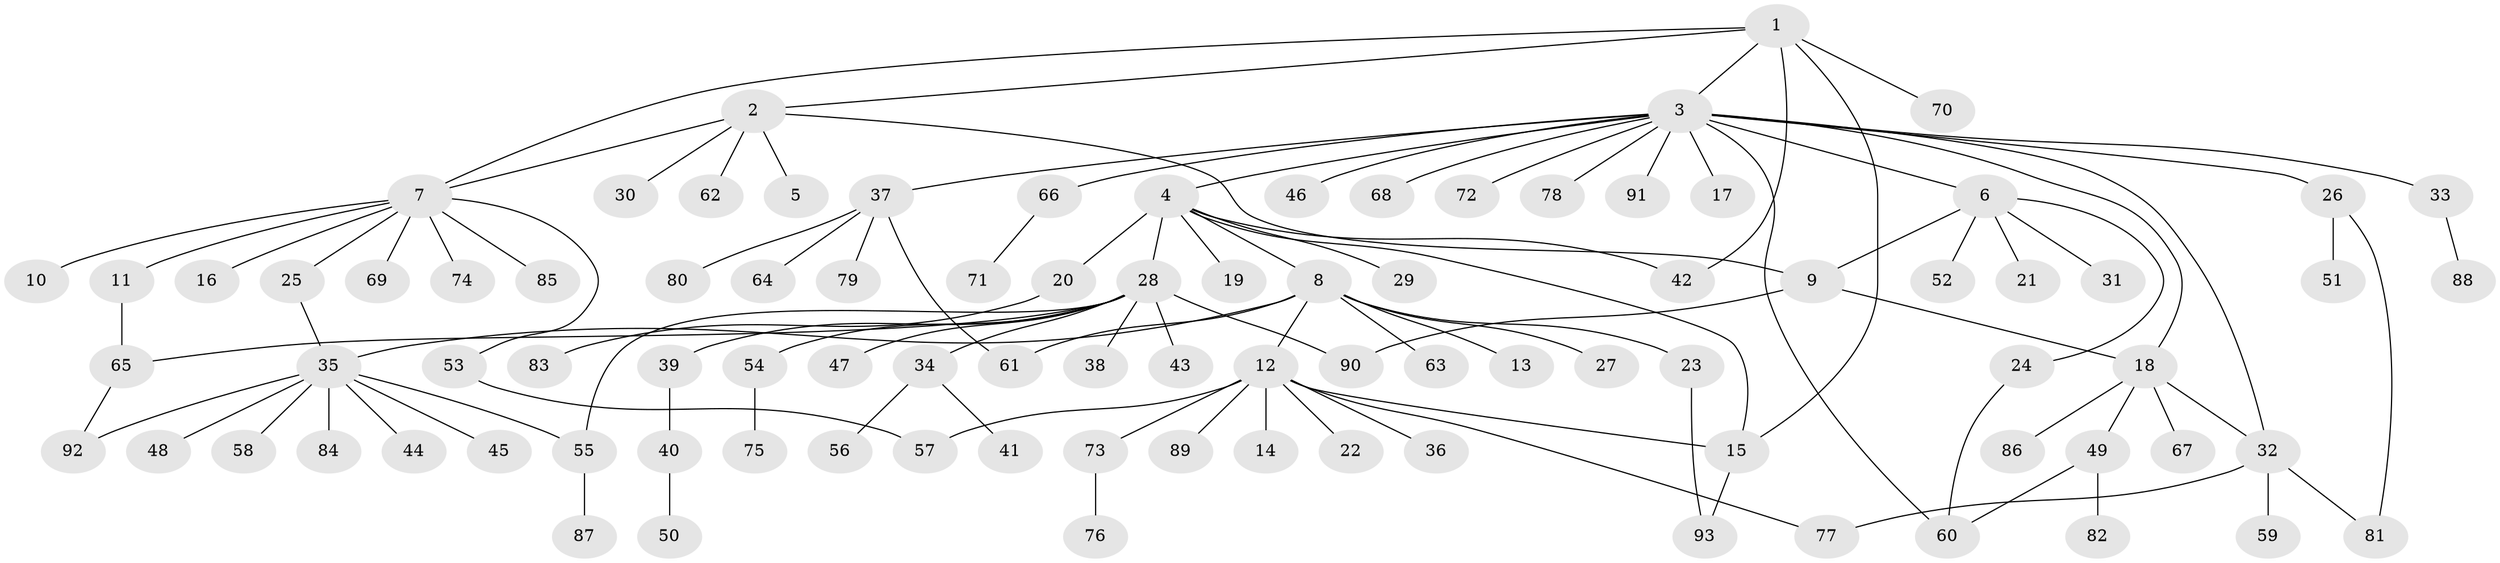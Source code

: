 // coarse degree distribution, {13: 0.027777777777777776, 7: 0.027777777777777776, 16: 0.013888888888888888, 1: 0.6805555555555556, 5: 0.027777777777777776, 2: 0.1388888888888889, 10: 0.013888888888888888, 11: 0.013888888888888888, 4: 0.013888888888888888, 8: 0.013888888888888888, 3: 0.027777777777777776}
// Generated by graph-tools (version 1.1) at 2025/41/03/06/25 10:41:49]
// undirected, 93 vertices, 111 edges
graph export_dot {
graph [start="1"]
  node [color=gray90,style=filled];
  1;
  2;
  3;
  4;
  5;
  6;
  7;
  8;
  9;
  10;
  11;
  12;
  13;
  14;
  15;
  16;
  17;
  18;
  19;
  20;
  21;
  22;
  23;
  24;
  25;
  26;
  27;
  28;
  29;
  30;
  31;
  32;
  33;
  34;
  35;
  36;
  37;
  38;
  39;
  40;
  41;
  42;
  43;
  44;
  45;
  46;
  47;
  48;
  49;
  50;
  51;
  52;
  53;
  54;
  55;
  56;
  57;
  58;
  59;
  60;
  61;
  62;
  63;
  64;
  65;
  66;
  67;
  68;
  69;
  70;
  71;
  72;
  73;
  74;
  75;
  76;
  77;
  78;
  79;
  80;
  81;
  82;
  83;
  84;
  85;
  86;
  87;
  88;
  89;
  90;
  91;
  92;
  93;
  1 -- 2;
  1 -- 3;
  1 -- 7;
  1 -- 15;
  1 -- 42;
  1 -- 70;
  2 -- 5;
  2 -- 7;
  2 -- 9;
  2 -- 30;
  2 -- 62;
  3 -- 4;
  3 -- 6;
  3 -- 17;
  3 -- 18;
  3 -- 26;
  3 -- 32;
  3 -- 33;
  3 -- 37;
  3 -- 46;
  3 -- 60;
  3 -- 66;
  3 -- 68;
  3 -- 72;
  3 -- 78;
  3 -- 91;
  4 -- 8;
  4 -- 15;
  4 -- 19;
  4 -- 20;
  4 -- 28;
  4 -- 29;
  4 -- 42;
  6 -- 9;
  6 -- 21;
  6 -- 24;
  6 -- 31;
  6 -- 52;
  7 -- 10;
  7 -- 11;
  7 -- 16;
  7 -- 25;
  7 -- 53;
  7 -- 69;
  7 -- 74;
  7 -- 85;
  8 -- 12;
  8 -- 13;
  8 -- 23;
  8 -- 27;
  8 -- 35;
  8 -- 61;
  8 -- 63;
  9 -- 18;
  9 -- 90;
  11 -- 65;
  12 -- 14;
  12 -- 15;
  12 -- 22;
  12 -- 36;
  12 -- 57;
  12 -- 73;
  12 -- 77;
  12 -- 89;
  15 -- 93;
  18 -- 32;
  18 -- 49;
  18 -- 67;
  18 -- 86;
  20 -- 83;
  23 -- 93;
  24 -- 60;
  25 -- 35;
  26 -- 51;
  26 -- 81;
  28 -- 34;
  28 -- 38;
  28 -- 39;
  28 -- 43;
  28 -- 47;
  28 -- 54;
  28 -- 55;
  28 -- 65;
  28 -- 90;
  32 -- 59;
  32 -- 77;
  32 -- 81;
  33 -- 88;
  34 -- 41;
  34 -- 56;
  35 -- 44;
  35 -- 45;
  35 -- 48;
  35 -- 55;
  35 -- 58;
  35 -- 84;
  35 -- 92;
  37 -- 61;
  37 -- 64;
  37 -- 79;
  37 -- 80;
  39 -- 40;
  40 -- 50;
  49 -- 60;
  49 -- 82;
  53 -- 57;
  54 -- 75;
  55 -- 87;
  65 -- 92;
  66 -- 71;
  73 -- 76;
}

